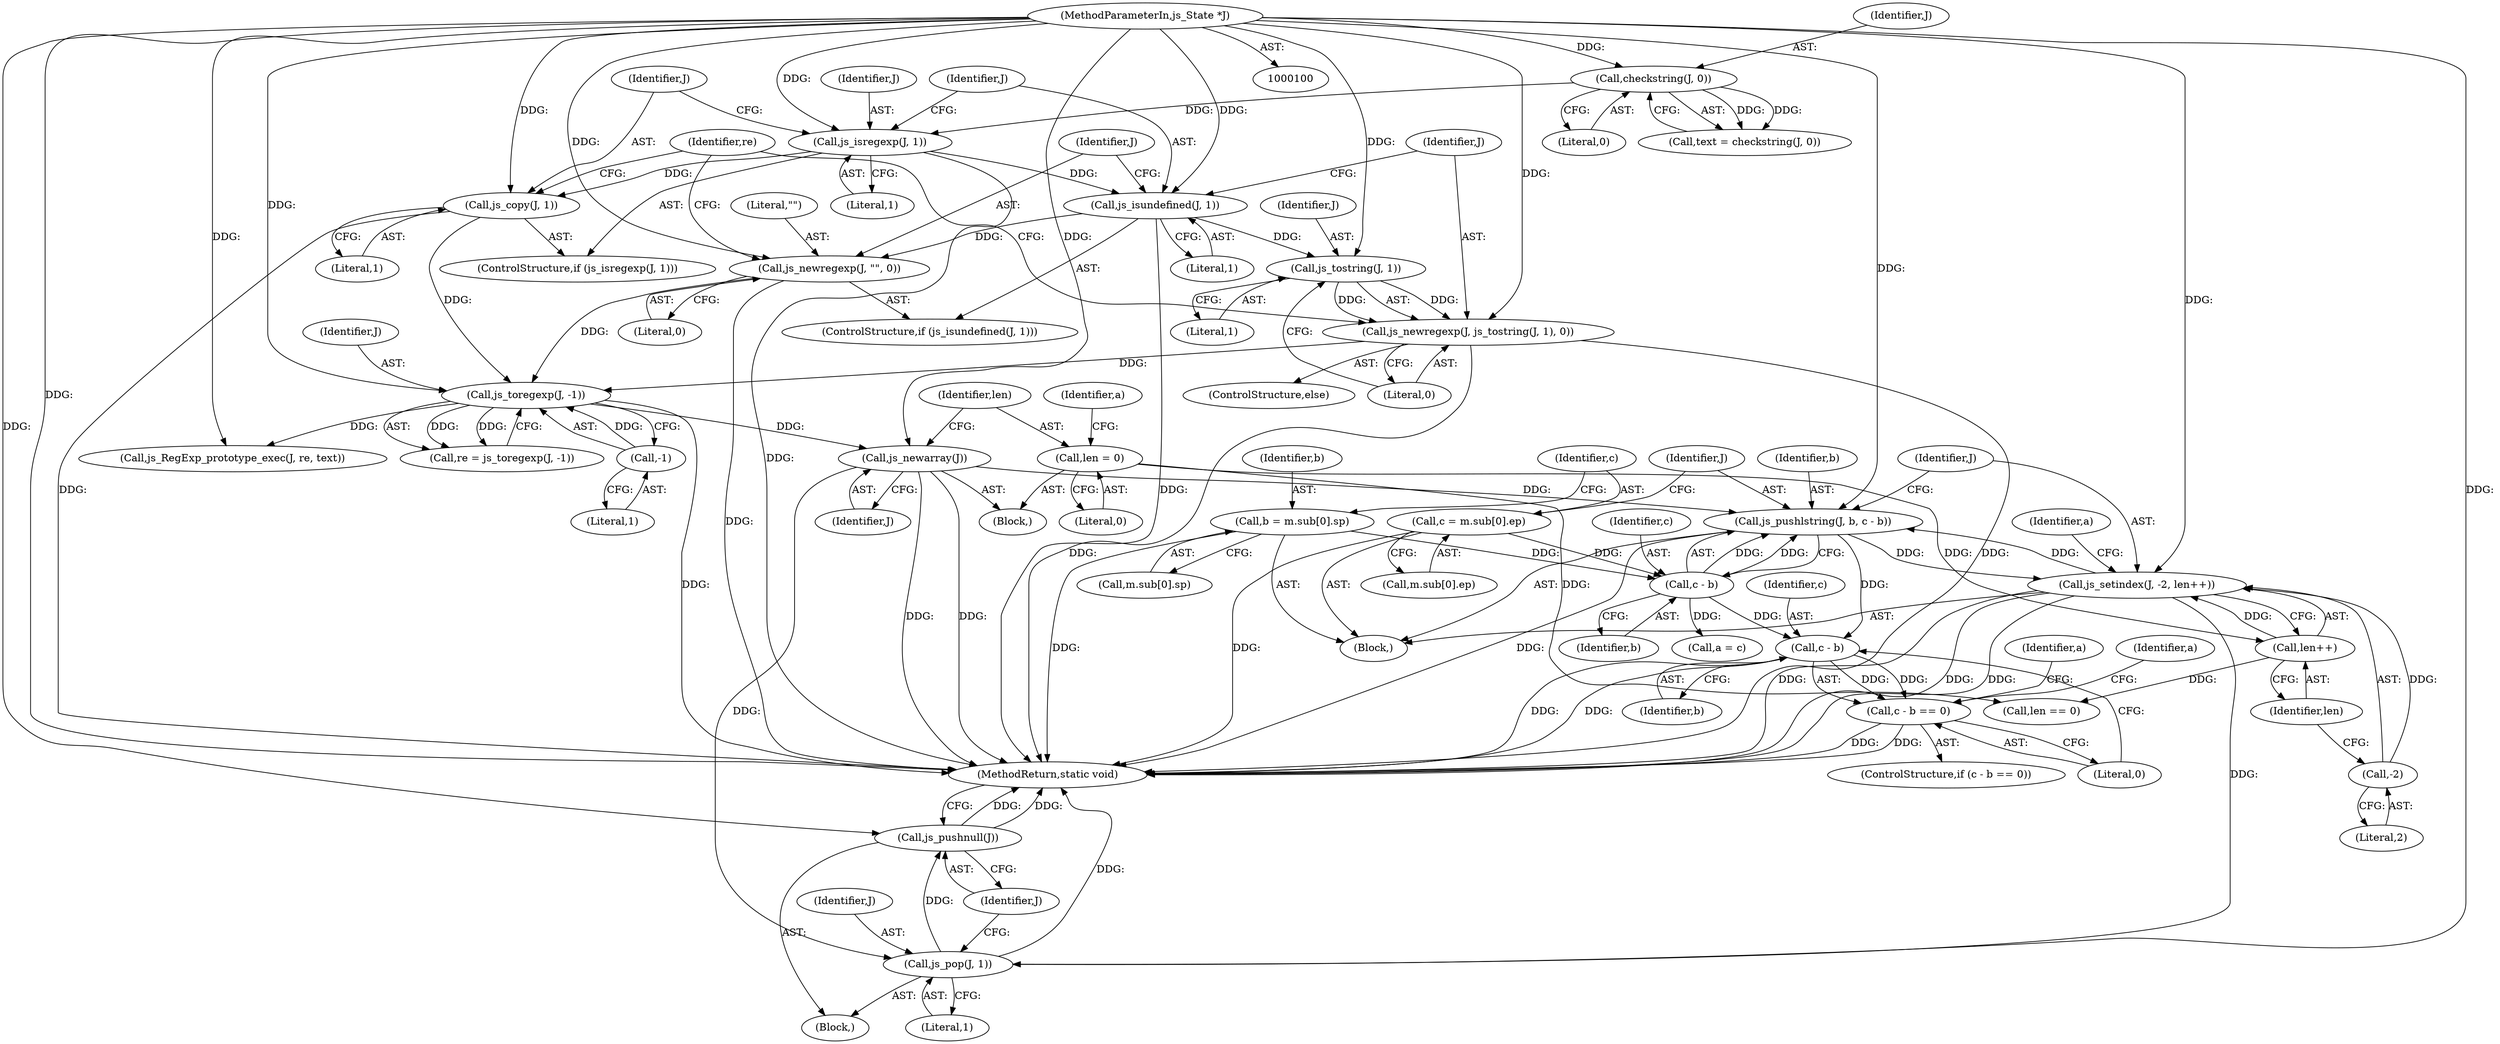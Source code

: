 digraph "0_mujs_00d4606c3baf813b7b1c176823b2729bf51002a2_1@pointer" {
"1000215" [label="(Call,js_pushlstring(J, b, c - b))"];
"1000163" [label="(Call,js_newarray(J))"];
"1000141" [label="(Call,js_toregexp(J, -1))"];
"1000120" [label="(Call,js_copy(J, 1))"];
"1000117" [label="(Call,js_isregexp(J, 1))"];
"1000113" [label="(Call,checkstring(J, 0))"];
"1000101" [label="(MethodParameterIn,js_State *J)"];
"1000128" [label="(Call,js_newregexp(J, \"\", 0))"];
"1000125" [label="(Call,js_isundefined(J, 1))"];
"1000133" [label="(Call,js_newregexp(J, js_tostring(J, 1), 0))"];
"1000135" [label="(Call,js_tostring(J, 1))"];
"1000143" [label="(Call,-1)"];
"1000221" [label="(Call,js_setindex(J, -2, len++))"];
"1000215" [label="(Call,js_pushlstring(J, b, c - b))"];
"1000218" [label="(Call,c - b)"];
"1000206" [label="(Call,c = m.sub[0].ep)"];
"1000197" [label="(Call,b = m.sub[0].sp)"];
"1000223" [label="(Call,-2)"];
"1000225" [label="(Call,len++)"];
"1000165" [label="(Call,len = 0)"];
"1000232" [label="(Call,c - b)"];
"1000231" [label="(Call,c - b == 0)"];
"1000243" [label="(Call,js_pop(J, 1))"];
"1000246" [label="(Call,js_pushnull(J))"];
"1000131" [label="(Literal,0)"];
"1000226" [label="(Identifier,len)"];
"1000167" [label="(Literal,0)"];
"1000242" [label="(Block,)"];
"1000224" [label="(Literal,2)"];
"1000179" [label="(Identifier,a)"];
"1000243" [label="(Call,js_pop(J, 1))"];
"1000169" [label="(Identifier,a)"];
"1000117" [label="(Call,js_isregexp(J, 1))"];
"1000223" [label="(Call,-2)"];
"1000137" [label="(Literal,1)"];
"1000221" [label="(Call,js_setindex(J, -2, len++))"];
"1000141" [label="(Call,js_toregexp(J, -1))"];
"1000111" [label="(Call,text = checkstring(J, 0))"];
"1000233" [label="(Identifier,c)"];
"1000237" [label="(Identifier,a)"];
"1000219" [label="(Identifier,c)"];
"1000102" [label="(Block,)"];
"1000143" [label="(Call,-1)"];
"1000118" [label="(Identifier,J)"];
"1000120" [label="(Call,js_copy(J, 1))"];
"1000153" [label="(Call,js_RegExp_prototype_exec(J, re, text))"];
"1000198" [label="(Identifier,b)"];
"1000101" [label="(MethodParameterIn,js_State *J)"];
"1000163" [label="(Call,js_newarray(J))"];
"1000140" [label="(Identifier,re)"];
"1000125" [label="(Call,js_isundefined(J, 1))"];
"1000115" [label="(Literal,0)"];
"1000130" [label="(Literal,\"\")"];
"1000121" [label="(Identifier,J)"];
"1000132" [label="(ControlStructure,else)"];
"1000136" [label="(Identifier,J)"];
"1000220" [label="(Identifier,b)"];
"1000181" [label="(Block,)"];
"1000127" [label="(Literal,1)"];
"1000165" [label="(Call,len = 0)"];
"1000239" [label="(Call,len == 0)"];
"1000166" [label="(Identifier,len)"];
"1000134" [label="(Identifier,J)"];
"1000217" [label="(Identifier,b)"];
"1000128" [label="(Call,js_newregexp(J, \"\", 0))"];
"1000206" [label="(Call,c = m.sub[0].ep)"];
"1000247" [label="(Identifier,J)"];
"1000126" [label="(Identifier,J)"];
"1000135" [label="(Call,js_tostring(J, 1))"];
"1000222" [label="(Identifier,J)"];
"1000231" [label="(Call,c - b == 0)"];
"1000244" [label="(Identifier,J)"];
"1000114" [label="(Identifier,J)"];
"1000234" [label="(Identifier,b)"];
"1000230" [label="(ControlStructure,if (c - b == 0))"];
"1000113" [label="(Call,checkstring(J, 0))"];
"1000122" [label="(Literal,1)"];
"1000246" [label="(Call,js_pushnull(J))"];
"1000139" [label="(Call,re = js_toregexp(J, -1))"];
"1000218" [label="(Call,c - b)"];
"1000133" [label="(Call,js_newregexp(J, js_tostring(J, 1), 0))"];
"1000225" [label="(Call,len++)"];
"1000144" [label="(Literal,1)"];
"1000228" [label="(Identifier,a)"];
"1000164" [label="(Identifier,J)"];
"1000119" [label="(Literal,1)"];
"1000215" [label="(Call,js_pushlstring(J, b, c - b))"];
"1000248" [label="(MethodReturn,static void)"];
"1000245" [label="(Literal,1)"];
"1000142" [label="(Identifier,J)"];
"1000116" [label="(ControlStructure,if (js_isregexp(J, 1)))"];
"1000235" [label="(Literal,0)"];
"1000129" [label="(Identifier,J)"];
"1000197" [label="(Call,b = m.sub[0].sp)"];
"1000232" [label="(Call,c - b)"];
"1000208" [label="(Call,m.sub[0].ep)"];
"1000227" [label="(Call,a = c)"];
"1000207" [label="(Identifier,c)"];
"1000138" [label="(Literal,0)"];
"1000216" [label="(Identifier,J)"];
"1000199" [label="(Call,m.sub[0].sp)"];
"1000124" [label="(ControlStructure,if (js_isundefined(J, 1)))"];
"1000215" -> "1000181"  [label="AST: "];
"1000215" -> "1000218"  [label="CFG: "];
"1000216" -> "1000215"  [label="AST: "];
"1000217" -> "1000215"  [label="AST: "];
"1000218" -> "1000215"  [label="AST: "];
"1000222" -> "1000215"  [label="CFG: "];
"1000215" -> "1000248"  [label="DDG: "];
"1000163" -> "1000215"  [label="DDG: "];
"1000221" -> "1000215"  [label="DDG: "];
"1000101" -> "1000215"  [label="DDG: "];
"1000218" -> "1000215"  [label="DDG: "];
"1000218" -> "1000215"  [label="DDG: "];
"1000215" -> "1000221"  [label="DDG: "];
"1000215" -> "1000232"  [label="DDG: "];
"1000163" -> "1000102"  [label="AST: "];
"1000163" -> "1000164"  [label="CFG: "];
"1000164" -> "1000163"  [label="AST: "];
"1000166" -> "1000163"  [label="CFG: "];
"1000163" -> "1000248"  [label="DDG: "];
"1000163" -> "1000248"  [label="DDG: "];
"1000141" -> "1000163"  [label="DDG: "];
"1000101" -> "1000163"  [label="DDG: "];
"1000163" -> "1000243"  [label="DDG: "];
"1000141" -> "1000139"  [label="AST: "];
"1000141" -> "1000143"  [label="CFG: "];
"1000142" -> "1000141"  [label="AST: "];
"1000143" -> "1000141"  [label="AST: "];
"1000139" -> "1000141"  [label="CFG: "];
"1000141" -> "1000248"  [label="DDG: "];
"1000141" -> "1000139"  [label="DDG: "];
"1000141" -> "1000139"  [label="DDG: "];
"1000120" -> "1000141"  [label="DDG: "];
"1000128" -> "1000141"  [label="DDG: "];
"1000133" -> "1000141"  [label="DDG: "];
"1000101" -> "1000141"  [label="DDG: "];
"1000143" -> "1000141"  [label="DDG: "];
"1000141" -> "1000153"  [label="DDG: "];
"1000120" -> "1000116"  [label="AST: "];
"1000120" -> "1000122"  [label="CFG: "];
"1000121" -> "1000120"  [label="AST: "];
"1000122" -> "1000120"  [label="AST: "];
"1000140" -> "1000120"  [label="CFG: "];
"1000120" -> "1000248"  [label="DDG: "];
"1000117" -> "1000120"  [label="DDG: "];
"1000101" -> "1000120"  [label="DDG: "];
"1000117" -> "1000116"  [label="AST: "];
"1000117" -> "1000119"  [label="CFG: "];
"1000118" -> "1000117"  [label="AST: "];
"1000119" -> "1000117"  [label="AST: "];
"1000121" -> "1000117"  [label="CFG: "];
"1000126" -> "1000117"  [label="CFG: "];
"1000117" -> "1000248"  [label="DDG: "];
"1000113" -> "1000117"  [label="DDG: "];
"1000101" -> "1000117"  [label="DDG: "];
"1000117" -> "1000125"  [label="DDG: "];
"1000113" -> "1000111"  [label="AST: "];
"1000113" -> "1000115"  [label="CFG: "];
"1000114" -> "1000113"  [label="AST: "];
"1000115" -> "1000113"  [label="AST: "];
"1000111" -> "1000113"  [label="CFG: "];
"1000113" -> "1000111"  [label="DDG: "];
"1000113" -> "1000111"  [label="DDG: "];
"1000101" -> "1000113"  [label="DDG: "];
"1000101" -> "1000100"  [label="AST: "];
"1000101" -> "1000248"  [label="DDG: "];
"1000101" -> "1000125"  [label="DDG: "];
"1000101" -> "1000128"  [label="DDG: "];
"1000101" -> "1000133"  [label="DDG: "];
"1000101" -> "1000135"  [label="DDG: "];
"1000101" -> "1000153"  [label="DDG: "];
"1000101" -> "1000221"  [label="DDG: "];
"1000101" -> "1000243"  [label="DDG: "];
"1000101" -> "1000246"  [label="DDG: "];
"1000128" -> "1000124"  [label="AST: "];
"1000128" -> "1000131"  [label="CFG: "];
"1000129" -> "1000128"  [label="AST: "];
"1000130" -> "1000128"  [label="AST: "];
"1000131" -> "1000128"  [label="AST: "];
"1000140" -> "1000128"  [label="CFG: "];
"1000128" -> "1000248"  [label="DDG: "];
"1000125" -> "1000128"  [label="DDG: "];
"1000125" -> "1000124"  [label="AST: "];
"1000125" -> "1000127"  [label="CFG: "];
"1000126" -> "1000125"  [label="AST: "];
"1000127" -> "1000125"  [label="AST: "];
"1000129" -> "1000125"  [label="CFG: "];
"1000134" -> "1000125"  [label="CFG: "];
"1000125" -> "1000248"  [label="DDG: "];
"1000125" -> "1000135"  [label="DDG: "];
"1000133" -> "1000132"  [label="AST: "];
"1000133" -> "1000138"  [label="CFG: "];
"1000134" -> "1000133"  [label="AST: "];
"1000135" -> "1000133"  [label="AST: "];
"1000138" -> "1000133"  [label="AST: "];
"1000140" -> "1000133"  [label="CFG: "];
"1000133" -> "1000248"  [label="DDG: "];
"1000133" -> "1000248"  [label="DDG: "];
"1000135" -> "1000133"  [label="DDG: "];
"1000135" -> "1000133"  [label="DDG: "];
"1000135" -> "1000137"  [label="CFG: "];
"1000136" -> "1000135"  [label="AST: "];
"1000137" -> "1000135"  [label="AST: "];
"1000138" -> "1000135"  [label="CFG: "];
"1000143" -> "1000144"  [label="CFG: "];
"1000144" -> "1000143"  [label="AST: "];
"1000221" -> "1000181"  [label="AST: "];
"1000221" -> "1000225"  [label="CFG: "];
"1000222" -> "1000221"  [label="AST: "];
"1000223" -> "1000221"  [label="AST: "];
"1000225" -> "1000221"  [label="AST: "];
"1000228" -> "1000221"  [label="CFG: "];
"1000221" -> "1000248"  [label="DDG: "];
"1000221" -> "1000248"  [label="DDG: "];
"1000221" -> "1000248"  [label="DDG: "];
"1000223" -> "1000221"  [label="DDG: "];
"1000225" -> "1000221"  [label="DDG: "];
"1000221" -> "1000243"  [label="DDG: "];
"1000218" -> "1000220"  [label="CFG: "];
"1000219" -> "1000218"  [label="AST: "];
"1000220" -> "1000218"  [label="AST: "];
"1000206" -> "1000218"  [label="DDG: "];
"1000197" -> "1000218"  [label="DDG: "];
"1000218" -> "1000227"  [label="DDG: "];
"1000218" -> "1000232"  [label="DDG: "];
"1000206" -> "1000181"  [label="AST: "];
"1000206" -> "1000208"  [label="CFG: "];
"1000207" -> "1000206"  [label="AST: "];
"1000208" -> "1000206"  [label="AST: "];
"1000216" -> "1000206"  [label="CFG: "];
"1000206" -> "1000248"  [label="DDG: "];
"1000197" -> "1000181"  [label="AST: "];
"1000197" -> "1000199"  [label="CFG: "];
"1000198" -> "1000197"  [label="AST: "];
"1000199" -> "1000197"  [label="AST: "];
"1000207" -> "1000197"  [label="CFG: "];
"1000197" -> "1000248"  [label="DDG: "];
"1000223" -> "1000224"  [label="CFG: "];
"1000224" -> "1000223"  [label="AST: "];
"1000226" -> "1000223"  [label="CFG: "];
"1000225" -> "1000226"  [label="CFG: "];
"1000226" -> "1000225"  [label="AST: "];
"1000165" -> "1000225"  [label="DDG: "];
"1000225" -> "1000239"  [label="DDG: "];
"1000165" -> "1000102"  [label="AST: "];
"1000165" -> "1000167"  [label="CFG: "];
"1000166" -> "1000165"  [label="AST: "];
"1000167" -> "1000165"  [label="AST: "];
"1000169" -> "1000165"  [label="CFG: "];
"1000165" -> "1000239"  [label="DDG: "];
"1000232" -> "1000231"  [label="AST: "];
"1000232" -> "1000234"  [label="CFG: "];
"1000233" -> "1000232"  [label="AST: "];
"1000234" -> "1000232"  [label="AST: "];
"1000235" -> "1000232"  [label="CFG: "];
"1000232" -> "1000248"  [label="DDG: "];
"1000232" -> "1000248"  [label="DDG: "];
"1000232" -> "1000231"  [label="DDG: "];
"1000232" -> "1000231"  [label="DDG: "];
"1000231" -> "1000230"  [label="AST: "];
"1000231" -> "1000235"  [label="CFG: "];
"1000235" -> "1000231"  [label="AST: "];
"1000179" -> "1000231"  [label="CFG: "];
"1000237" -> "1000231"  [label="CFG: "];
"1000231" -> "1000248"  [label="DDG: "];
"1000231" -> "1000248"  [label="DDG: "];
"1000243" -> "1000242"  [label="AST: "];
"1000243" -> "1000245"  [label="CFG: "];
"1000244" -> "1000243"  [label="AST: "];
"1000245" -> "1000243"  [label="AST: "];
"1000247" -> "1000243"  [label="CFG: "];
"1000243" -> "1000248"  [label="DDG: "];
"1000243" -> "1000246"  [label="DDG: "];
"1000246" -> "1000242"  [label="AST: "];
"1000246" -> "1000247"  [label="CFG: "];
"1000247" -> "1000246"  [label="AST: "];
"1000248" -> "1000246"  [label="CFG: "];
"1000246" -> "1000248"  [label="DDG: "];
"1000246" -> "1000248"  [label="DDG: "];
}
